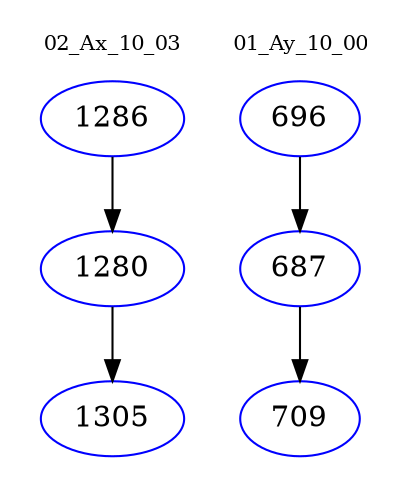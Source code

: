 digraph{
subgraph cluster_0 {
color = white
label = "02_Ax_10_03";
fontsize=10;
T0_1286 [label="1286", color="blue"]
T0_1286 -> T0_1280 [color="black"]
T0_1280 [label="1280", color="blue"]
T0_1280 -> T0_1305 [color="black"]
T0_1305 [label="1305", color="blue"]
}
subgraph cluster_1 {
color = white
label = "01_Ay_10_00";
fontsize=10;
T1_696 [label="696", color="blue"]
T1_696 -> T1_687 [color="black"]
T1_687 [label="687", color="blue"]
T1_687 -> T1_709 [color="black"]
T1_709 [label="709", color="blue"]
}
}
